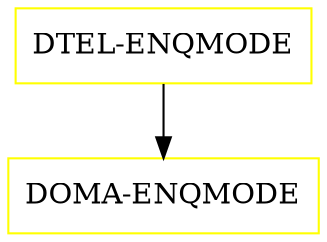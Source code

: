 digraph G {
  "DTEL-ENQMODE" [shape=box,color=yellow];
  "DOMA-ENQMODE" [shape=box,color=yellow,URL="./DOMA_ENQMODE.html"];
  "DTEL-ENQMODE" -> "DOMA-ENQMODE";
}
